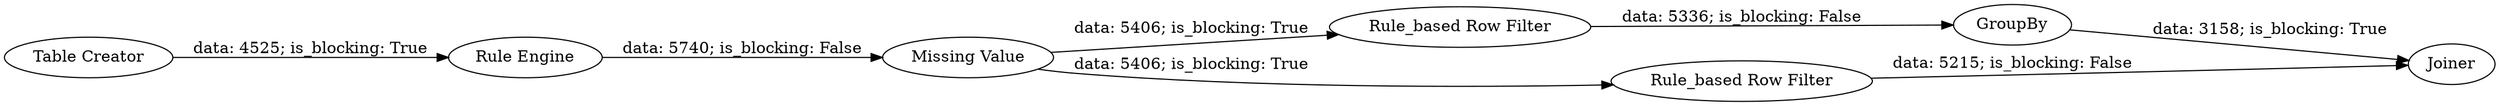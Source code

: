 digraph {
	"-7407744904458626162_53" [label="Missing Value"]
	"-7407744904458626162_55" [label=GroupBy]
	"-7407744904458626162_54" [label="Rule_based Row Filter"]
	"-7407744904458626162_58" [label=Joiner]
	"-7407744904458626162_57" [label="Rule_based Row Filter"]
	"-7407744904458626162_52" [label="Rule Engine"]
	"-7407744904458626162_51" [label="Table Creator"]
	"-7407744904458626162_57" -> "-7407744904458626162_58" [label="data: 5215; is_blocking: False"]
	"-7407744904458626162_51" -> "-7407744904458626162_52" [label="data: 4525; is_blocking: True"]
	"-7407744904458626162_54" -> "-7407744904458626162_55" [label="data: 5336; is_blocking: False"]
	"-7407744904458626162_52" -> "-7407744904458626162_53" [label="data: 5740; is_blocking: False"]
	"-7407744904458626162_53" -> "-7407744904458626162_54" [label="data: 5406; is_blocking: True"]
	"-7407744904458626162_55" -> "-7407744904458626162_58" [label="data: 3158; is_blocking: True"]
	"-7407744904458626162_53" -> "-7407744904458626162_57" [label="data: 5406; is_blocking: True"]
	rankdir=LR
}
